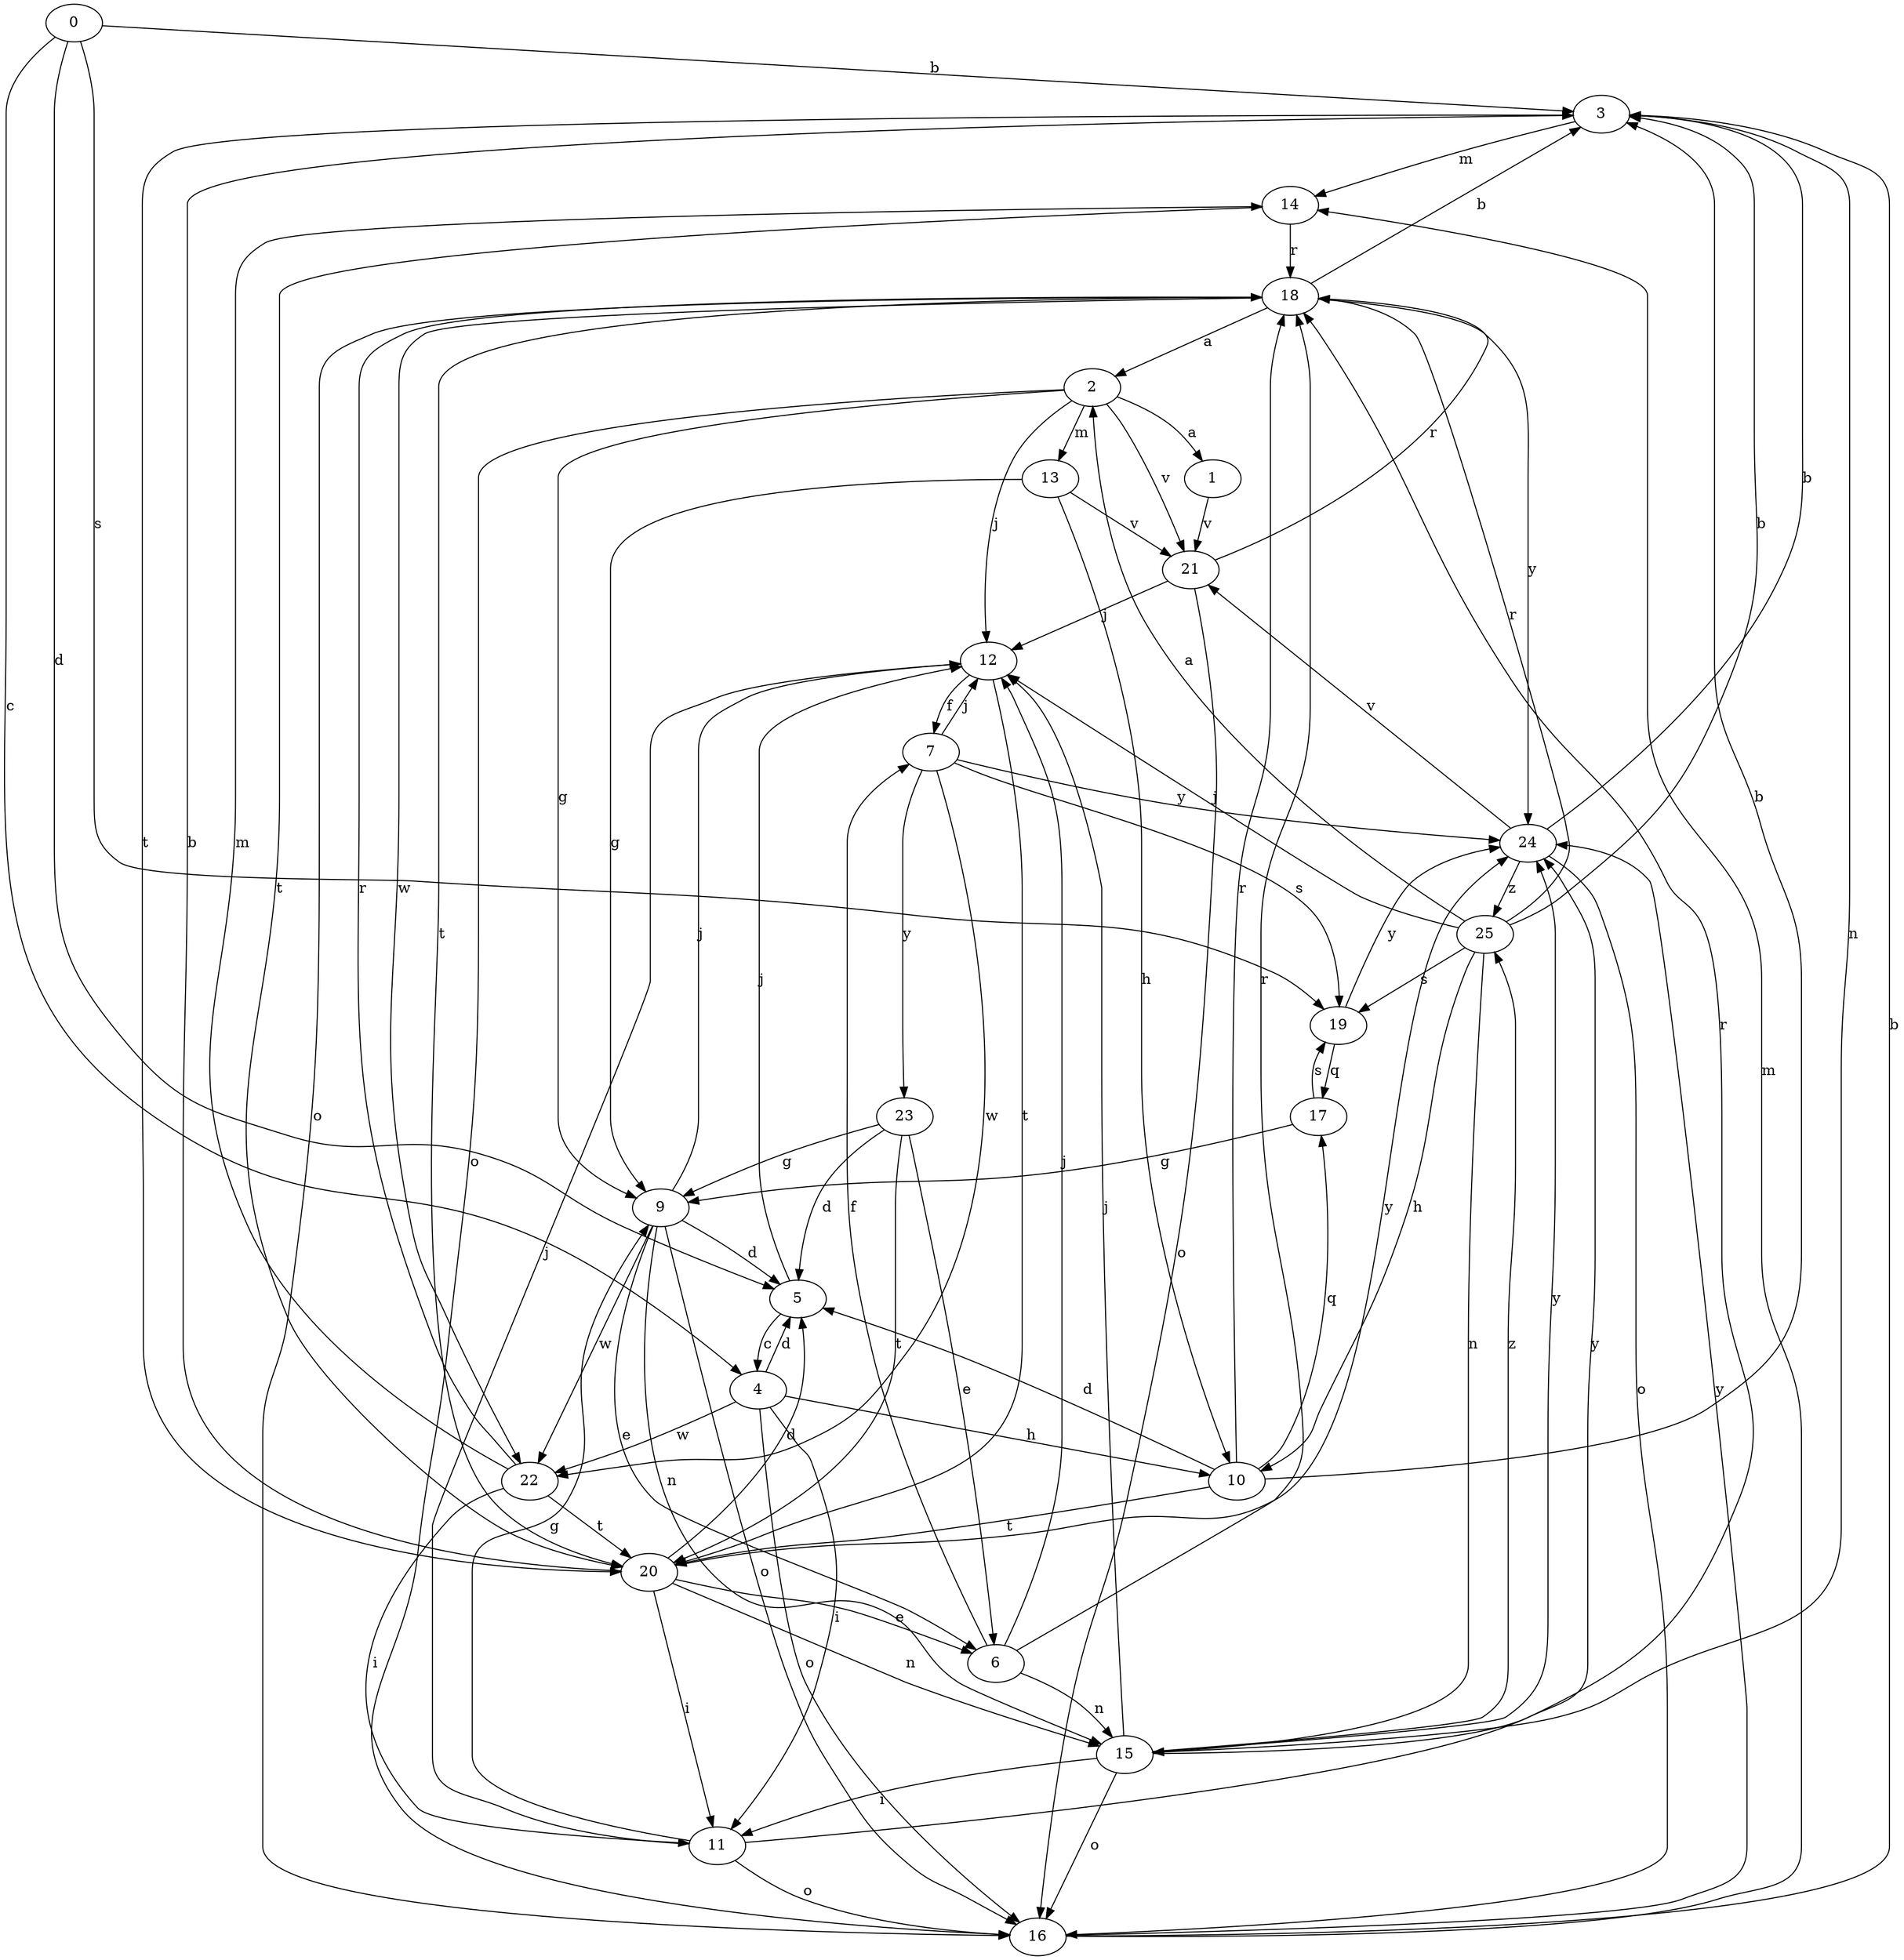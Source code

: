 strict digraph  {
0;
1;
2;
3;
4;
5;
6;
7;
9;
10;
11;
12;
13;
14;
15;
16;
17;
18;
19;
20;
21;
22;
23;
24;
25;
0 -> 3  [label=b];
0 -> 4  [label=c];
0 -> 5  [label=d];
0 -> 19  [label=s];
1 -> 21  [label=v];
2 -> 1  [label=a];
2 -> 9  [label=g];
2 -> 12  [label=j];
2 -> 13  [label=m];
2 -> 16  [label=o];
2 -> 21  [label=v];
3 -> 14  [label=m];
3 -> 15  [label=n];
3 -> 20  [label=t];
4 -> 5  [label=d];
4 -> 10  [label=h];
4 -> 11  [label=i];
4 -> 16  [label=o];
4 -> 22  [label=w];
5 -> 4  [label=c];
5 -> 12  [label=j];
6 -> 7  [label=f];
6 -> 12  [label=j];
6 -> 15  [label=n];
6 -> 18  [label=r];
7 -> 12  [label=j];
7 -> 19  [label=s];
7 -> 22  [label=w];
7 -> 23  [label=y];
7 -> 24  [label=y];
9 -> 5  [label=d];
9 -> 6  [label=e];
9 -> 12  [label=j];
9 -> 15  [label=n];
9 -> 16  [label=o];
9 -> 22  [label=w];
10 -> 3  [label=b];
10 -> 5  [label=d];
10 -> 17  [label=q];
10 -> 18  [label=r];
10 -> 20  [label=t];
11 -> 9  [label=g];
11 -> 12  [label=j];
11 -> 16  [label=o];
11 -> 24  [label=y];
12 -> 7  [label=f];
12 -> 20  [label=t];
13 -> 9  [label=g];
13 -> 10  [label=h];
13 -> 21  [label=v];
14 -> 18  [label=r];
14 -> 20  [label=t];
15 -> 11  [label=i];
15 -> 12  [label=j];
15 -> 16  [label=o];
15 -> 18  [label=r];
15 -> 24  [label=y];
15 -> 25  [label=z];
16 -> 3  [label=b];
16 -> 14  [label=m];
16 -> 24  [label=y];
17 -> 9  [label=g];
17 -> 19  [label=s];
18 -> 2  [label=a];
18 -> 3  [label=b];
18 -> 16  [label=o];
18 -> 20  [label=t];
18 -> 22  [label=w];
18 -> 24  [label=y];
19 -> 17  [label=q];
19 -> 24  [label=y];
20 -> 3  [label=b];
20 -> 5  [label=d];
20 -> 6  [label=e];
20 -> 11  [label=i];
20 -> 15  [label=n];
20 -> 24  [label=y];
21 -> 12  [label=j];
21 -> 16  [label=o];
21 -> 18  [label=r];
22 -> 11  [label=i];
22 -> 14  [label=m];
22 -> 18  [label=r];
22 -> 20  [label=t];
23 -> 5  [label=d];
23 -> 6  [label=e];
23 -> 9  [label=g];
23 -> 20  [label=t];
24 -> 3  [label=b];
24 -> 16  [label=o];
24 -> 21  [label=v];
24 -> 25  [label=z];
25 -> 2  [label=a];
25 -> 3  [label=b];
25 -> 10  [label=h];
25 -> 12  [label=j];
25 -> 15  [label=n];
25 -> 18  [label=r];
25 -> 19  [label=s];
}
